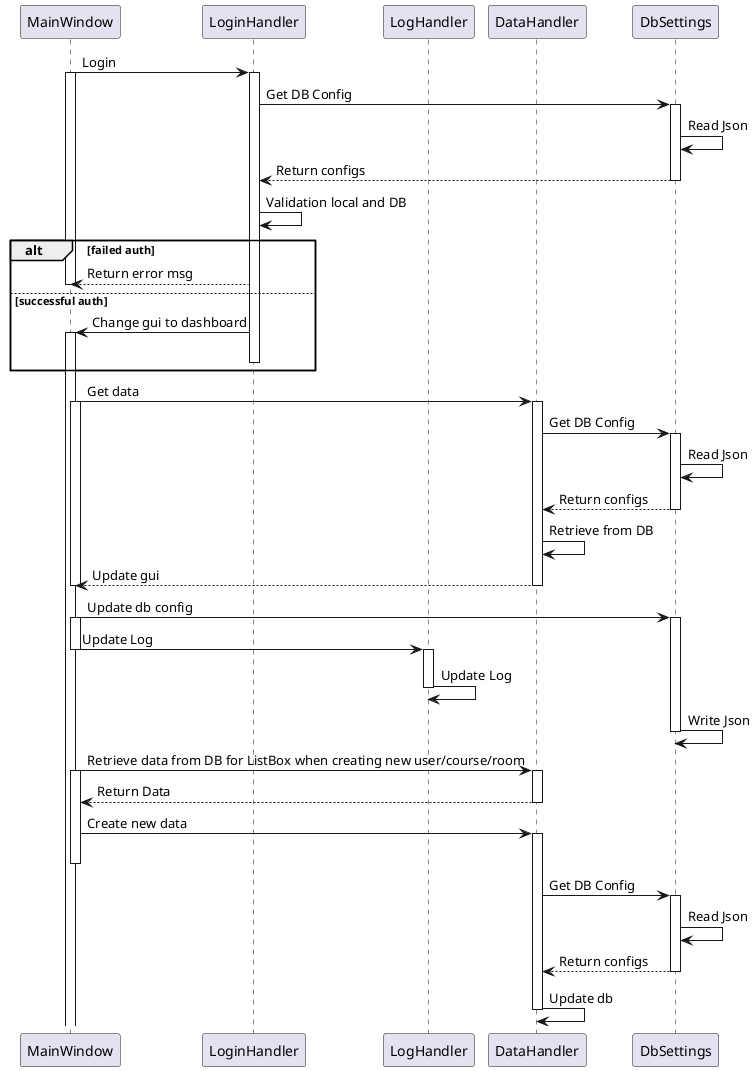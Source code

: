 @startuml
participant MainWindow as MainWindow
participant LoginHandler as Login
participant LogHandler as Log
participant DataHandler as Data
participant DbSettings as Settings

MainWindow -> Login: Login
activate MainWindow
activate Login
Login -> Settings: Get DB Config
activate Settings
Settings -> Settings: Read Json
Settings --> Login: Return configs
deactivate Settings
Login -> Login: Validation local and DB

alt failed auth
    Login --> MainWindow: Return error msg
    deactivate MainWindow
else successful auth
    Login -> MainWindow: Change gui to dashboard
    activate MainWindow
    deactivate Login
end

MainWindow -> Data: Get data
activate MainWindow
activate Data
Data -> Settings: Get DB Config
activate Settings
Settings -> Settings: Read Json
Settings --> Data: Return configs
deactivate Settings
Data -> Data: Retrieve from DB
Data --> MainWindow: Update gui
deactivate Data
deactivate MainWindow

MainWindow -> Settings: Update db config
activate MainWindow
activate Settings
MainWindow -> Log: Update Log
deactivate MainWindow
activate Log
Log -> Log: Update Log
deactivate Log
Settings -> Settings: Write Json
deactivate Settings

MainWindow -> Data: Retrieve data from DB for ListBox when creating new user/course/room
activate MainWindow
activate Data
Data --> MainWindow: Return Data
deactivate Data
MainWindow -> Data: Create new data
activate Data
deactivate MainWindow
Data -> Settings: Get DB Config
activate Settings
Settings -> Settings: Read Json
Settings --> Data: Return configs
deactivate Settings
Data -> Data: Update db
deactivate Data

@enduml


